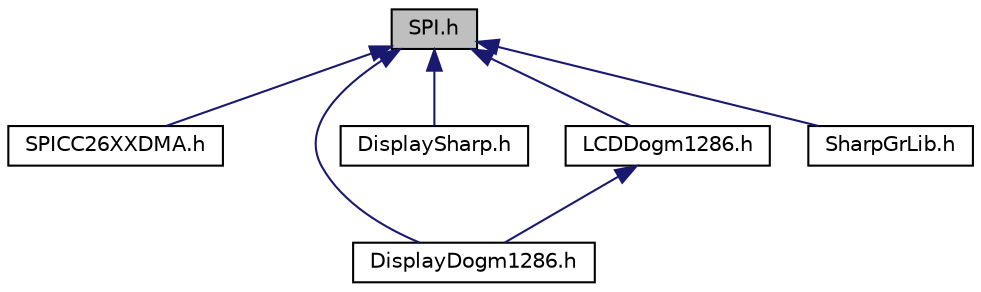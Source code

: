 digraph "SPI.h"
{
  edge [fontname="Helvetica",fontsize="10",labelfontname="Helvetica",labelfontsize="10"];
  node [fontname="Helvetica",fontsize="10",shape=record];
  Node1 [label="SPI.h",height=0.2,width=0.4,color="black", fillcolor="grey75", style="filled", fontcolor="black"];
  Node1 -> Node2 [dir="back",color="midnightblue",fontsize="10",style="solid",fontname="Helvetica"];
  Node2 [label="SPICC26XXDMA.h",height=0.2,width=0.4,color="black", fillcolor="white", style="filled",URL="$_s_p_i_c_c26_x_x_d_m_a_8h.html",tooltip="SPI driver implementation for a CC26XX SPI controller using the UDMA controller. "];
  Node1 -> Node3 [dir="back",color="midnightblue",fontsize="10",style="solid",fontname="Helvetica"];
  Node3 [label="DisplayDogm1286.h",height=0.2,width=0.4,color="black", fillcolor="white", style="filled",URL="$_display_dogm1286_8h.html"];
  Node1 -> Node4 [dir="back",color="midnightblue",fontsize="10",style="solid",fontname="Helvetica"];
  Node4 [label="DisplaySharp.h",height=0.2,width=0.4,color="black", fillcolor="white", style="filled",URL="$_display_sharp_8h.html"];
  Node1 -> Node5 [dir="back",color="midnightblue",fontsize="10",style="solid",fontname="Helvetica"];
  Node5 [label="LCDDogm1286.h",height=0.2,width=0.4,color="black", fillcolor="white", style="filled",URL="$_l_c_d_dogm1286_8h.html",tooltip="LCD driver implementation for a DOGM128W-6 LCD display. "];
  Node5 -> Node3 [dir="back",color="midnightblue",fontsize="10",style="solid",fontname="Helvetica"];
  Node1 -> Node6 [dir="back",color="midnightblue",fontsize="10",style="solid",fontname="Helvetica"];
  Node6 [label="SharpGrLib.h",height=0.2,width=0.4,color="black", fillcolor="white", style="filled",URL="$_sharp_gr_lib_8h.html"];
}
